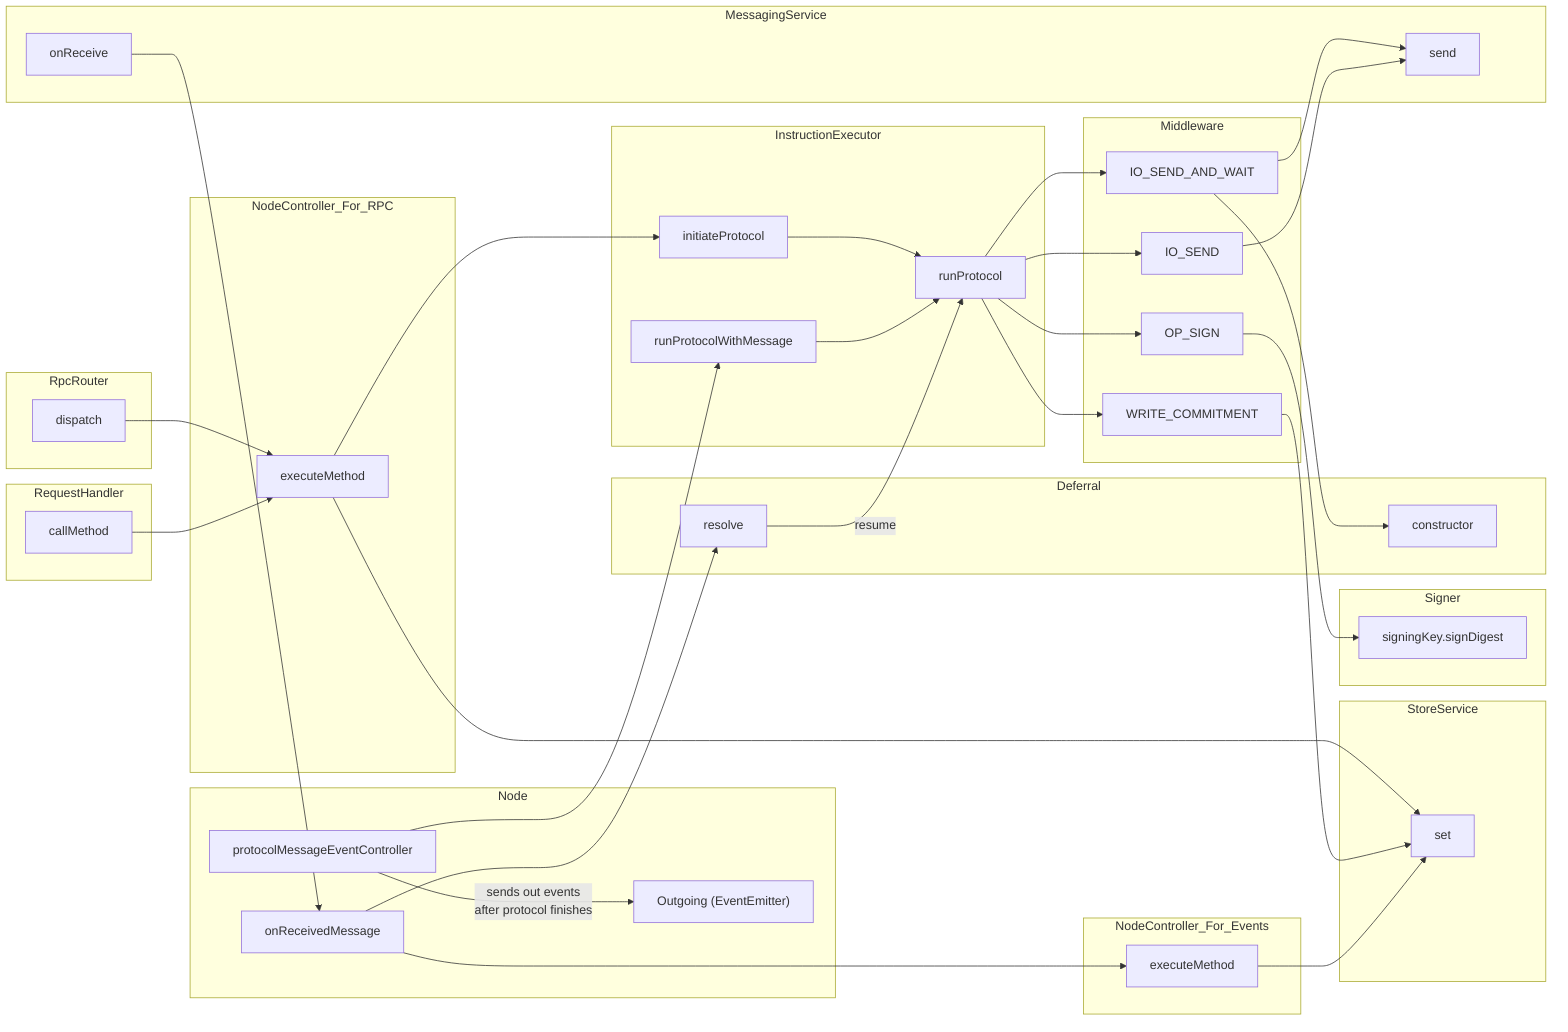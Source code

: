 graph LR
  subgraph MessagingService
    onReceive
    send
  end

  subgraph RequestHandler
    callMethod
  end

  subgraph RpcRouter
    dispatch
  end

  subgraph StoreService
    storeServiceSet["set"]
  end

  subgraph NodeController_For_RPC
    rpcExecute["executeMethod"]-->storeServiceSet
    dispatch-->rpcExecute
    callMethod-->rpcExecute
  end

  subgraph Middleware
    IO_SEND_AND_WAIT
    IO_SEND
    OP_SIGN
    WRITE_COMMITMENT-->storeServiceSet
    IO_SEND_AND_WAIT-->send
    IO_SEND-->send
  end
  subgraph Deferral
    ioSendDeferrals["resolve"]
    deferralCtor["constructor"]
  end

  subgraph Signer
    signDigest["signingKey.signDigest"]
  end

  subgraph Node
    onReceivedMessage
    onReceive-->onReceivedMessage
    onReceivedMessage-->ioSendDeferrals
    outgoing["Outgoing (EventEmitter)"]
    protocolMessageEventController-->|sends out events <br>after protocol finishes|outgoing
    OP_SIGN-->signDigest
  end

  subgraph NodeController_For_Events
    eventExecute["executeMethod"]-->storeServiceSet
    onReceivedMessage-->eventExecute
  end

  subgraph InstructionExecutor
    initiateProtocol
    runProtocolWithMessage
    protocolMessageEventController-->runProtocolWithMessage
    rpcExecute-->initiateProtocol
    runProtocol
    initiateProtocol-->runProtocol
    runProtocolWithMessage-->runProtocol
    ioSendDeferrals-->|resume|runProtocol
    IO_SEND_AND_WAIT-->deferralCtor
    runProtocol-->IO_SEND_AND_WAIT
    runProtocol-->IO_SEND
    runProtocol-->OP_SIGN
    runProtocol-->WRITE_COMMITMENT
  end